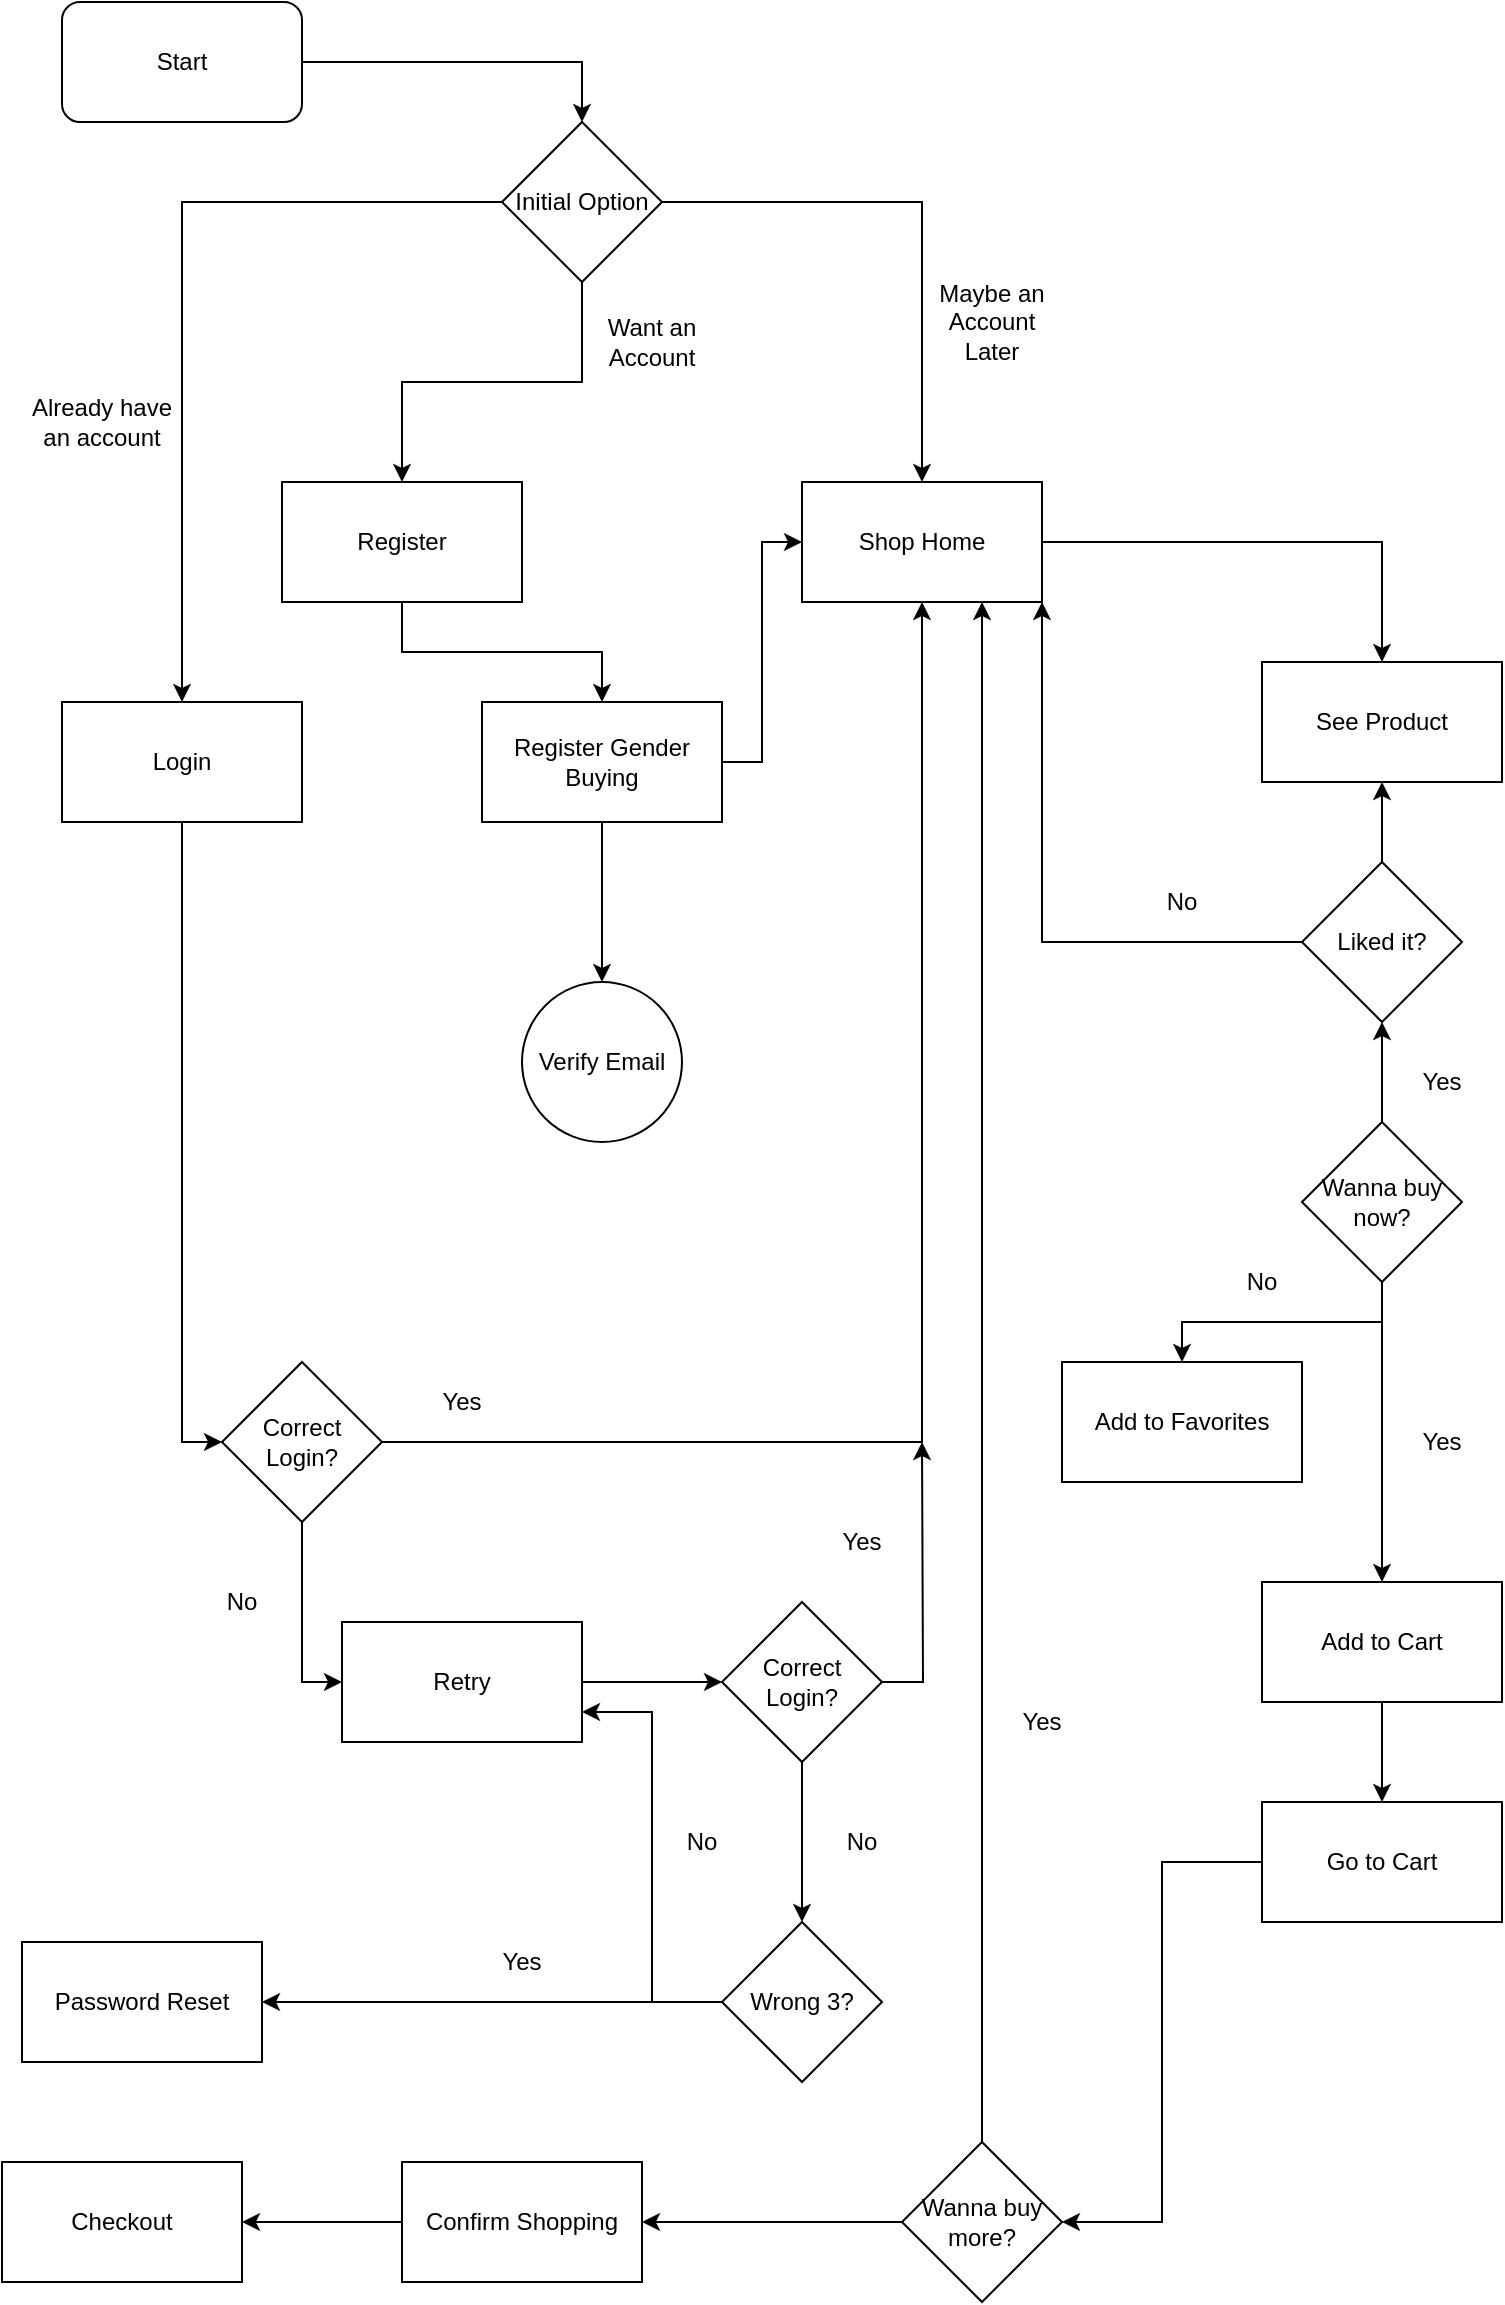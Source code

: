 <mxfile version="13.7.2" type="device"><diagram id="ARR1EahvTP19j3XzaSaw" name="Page-1"><mxGraphModel dx="2480" dy="1286" grid="1" gridSize="10" guides="1" tooltips="1" connect="1" arrows="1" fold="1" page="1" pageScale="1" pageWidth="827" pageHeight="1169" math="0" shadow="0"><root><mxCell id="0"/><mxCell id="1" parent="0"/><mxCell id="SSbevDc94zhLPHONKLnF-32" style="edgeStyle=orthogonalEdgeStyle;rounded=0;orthogonalLoop=1;jettySize=auto;html=1;entryX=0.5;entryY=0;entryDx=0;entryDy=0;" edge="1" parent="1" source="SSbevDc94zhLPHONKLnF-1" target="SSbevDc94zhLPHONKLnF-31"><mxGeometry relative="1" as="geometry"/></mxCell><mxCell id="SSbevDc94zhLPHONKLnF-1" value="Start" style="rounded=1;whiteSpace=wrap;html=1;" vertex="1" parent="1"><mxGeometry x="60" y="110" width="120" height="60" as="geometry"/></mxCell><mxCell id="SSbevDc94zhLPHONKLnF-13" style="edgeStyle=orthogonalEdgeStyle;rounded=0;orthogonalLoop=1;jettySize=auto;html=1;entryX=0;entryY=0.5;entryDx=0;entryDy=0;" edge="1" parent="1" source="SSbevDc94zhLPHONKLnF-2" target="SSbevDc94zhLPHONKLnF-12"><mxGeometry relative="1" as="geometry"/></mxCell><mxCell id="SSbevDc94zhLPHONKLnF-2" value="Login" style="rounded=0;whiteSpace=wrap;html=1;" vertex="1" parent="1"><mxGeometry x="60" y="460" width="120" height="60" as="geometry"/></mxCell><mxCell id="SSbevDc94zhLPHONKLnF-64" style="edgeStyle=orthogonalEdgeStyle;rounded=0;orthogonalLoop=1;jettySize=auto;html=1;entryX=0.5;entryY=0;entryDx=0;entryDy=0;" edge="1" parent="1" source="SSbevDc94zhLPHONKLnF-3" target="SSbevDc94zhLPHONKLnF-63"><mxGeometry relative="1" as="geometry"/></mxCell><mxCell id="SSbevDc94zhLPHONKLnF-3" value="Register" style="rounded=0;whiteSpace=wrap;html=1;" vertex="1" parent="1"><mxGeometry x="170" y="350" width="120" height="60" as="geometry"/></mxCell><mxCell id="SSbevDc94zhLPHONKLnF-54" style="edgeStyle=orthogonalEdgeStyle;rounded=0;orthogonalLoop=1;jettySize=auto;html=1;entryX=1;entryY=0.5;entryDx=0;entryDy=0;" edge="1" parent="1" source="SSbevDc94zhLPHONKLnF-4" target="SSbevDc94zhLPHONKLnF-53"><mxGeometry relative="1" as="geometry"/></mxCell><mxCell id="SSbevDc94zhLPHONKLnF-4" value="Go to Cart" style="rounded=0;whiteSpace=wrap;html=1;" vertex="1" parent="1"><mxGeometry x="660" y="1010" width="120" height="60" as="geometry"/></mxCell><mxCell id="SSbevDc94zhLPHONKLnF-62" style="edgeStyle=orthogonalEdgeStyle;rounded=0;orthogonalLoop=1;jettySize=auto;html=1;entryX=1;entryY=0.5;entryDx=0;entryDy=0;" edge="1" parent="1" source="SSbevDc94zhLPHONKLnF-5" target="SSbevDc94zhLPHONKLnF-6"><mxGeometry relative="1" as="geometry"/></mxCell><mxCell id="SSbevDc94zhLPHONKLnF-5" value="Confirm Shopping" style="rounded=0;whiteSpace=wrap;html=1;" vertex="1" parent="1"><mxGeometry x="230" y="1190" width="120" height="60" as="geometry"/></mxCell><mxCell id="SSbevDc94zhLPHONKLnF-6" value="Checkout" style="rounded=0;whiteSpace=wrap;html=1;" vertex="1" parent="1"><mxGeometry x="30" y="1190" width="120" height="60" as="geometry"/></mxCell><mxCell id="SSbevDc94zhLPHONKLnF-7" value="See Product" style="rounded=0;whiteSpace=wrap;html=1;" vertex="1" parent="1"><mxGeometry x="660" y="440" width="120" height="60" as="geometry"/></mxCell><mxCell id="SSbevDc94zhLPHONKLnF-52" style="edgeStyle=orthogonalEdgeStyle;rounded=0;orthogonalLoop=1;jettySize=auto;html=1;exitX=0.5;exitY=1;exitDx=0;exitDy=0;entryX=0.5;entryY=0;entryDx=0;entryDy=0;" edge="1" parent="1" source="SSbevDc94zhLPHONKLnF-8" target="SSbevDc94zhLPHONKLnF-4"><mxGeometry relative="1" as="geometry"/></mxCell><mxCell id="SSbevDc94zhLPHONKLnF-8" value="Add to Cart" style="rounded=0;whiteSpace=wrap;html=1;" vertex="1" parent="1"><mxGeometry x="660" y="900" width="120" height="60" as="geometry"/></mxCell><mxCell id="SSbevDc94zhLPHONKLnF-26" style="edgeStyle=orthogonalEdgeStyle;rounded=0;orthogonalLoop=1;jettySize=auto;html=1;entryX=0.5;entryY=0;entryDx=0;entryDy=0;" edge="1" parent="1" source="SSbevDc94zhLPHONKLnF-9" target="SSbevDc94zhLPHONKLnF-7"><mxGeometry relative="1" as="geometry"/></mxCell><mxCell id="SSbevDc94zhLPHONKLnF-9" value="Shop Home" style="rounded=0;whiteSpace=wrap;html=1;" vertex="1" parent="1"><mxGeometry x="430" y="350" width="120" height="60" as="geometry"/></mxCell><mxCell id="SSbevDc94zhLPHONKLnF-18" style="edgeStyle=orthogonalEdgeStyle;rounded=0;orthogonalLoop=1;jettySize=auto;html=1;entryX=0;entryY=0.5;entryDx=0;entryDy=0;" edge="1" parent="1" source="SSbevDc94zhLPHONKLnF-12" target="SSbevDc94zhLPHONKLnF-17"><mxGeometry relative="1" as="geometry"/></mxCell><mxCell id="SSbevDc94zhLPHONKLnF-20" style="edgeStyle=orthogonalEdgeStyle;rounded=0;orthogonalLoop=1;jettySize=auto;html=1;entryX=0.5;entryY=1;entryDx=0;entryDy=0;" edge="1" parent="1" source="SSbevDc94zhLPHONKLnF-12" target="SSbevDc94zhLPHONKLnF-9"><mxGeometry relative="1" as="geometry"/></mxCell><mxCell id="SSbevDc94zhLPHONKLnF-12" value="Correct Login?" style="rhombus;whiteSpace=wrap;html=1;" vertex="1" parent="1"><mxGeometry x="140" y="790" width="80" height="80" as="geometry"/></mxCell><mxCell id="SSbevDc94zhLPHONKLnF-70" style="edgeStyle=orthogonalEdgeStyle;rounded=0;orthogonalLoop=1;jettySize=auto;html=1;exitX=1;exitY=0.5;exitDx=0;exitDy=0;entryX=0;entryY=0.5;entryDx=0;entryDy=0;" edge="1" parent="1" source="SSbevDc94zhLPHONKLnF-17" target="SSbevDc94zhLPHONKLnF-69"><mxGeometry relative="1" as="geometry"/></mxCell><mxCell id="SSbevDc94zhLPHONKLnF-17" value="Retry" style="rounded=0;whiteSpace=wrap;html=1;" vertex="1" parent="1"><mxGeometry x="200" y="920" width="120" height="60" as="geometry"/></mxCell><mxCell id="SSbevDc94zhLPHONKLnF-24" style="edgeStyle=orthogonalEdgeStyle;rounded=0;orthogonalLoop=1;jettySize=auto;html=1;entryX=1;entryY=0.5;entryDx=0;entryDy=0;" edge="1" parent="1" source="SSbevDc94zhLPHONKLnF-21" target="SSbevDc94zhLPHONKLnF-23"><mxGeometry relative="1" as="geometry"/></mxCell><mxCell id="SSbevDc94zhLPHONKLnF-75" style="edgeStyle=orthogonalEdgeStyle;rounded=0;orthogonalLoop=1;jettySize=auto;html=1;entryX=1;entryY=0.75;entryDx=0;entryDy=0;" edge="1" parent="1" source="SSbevDc94zhLPHONKLnF-21" target="SSbevDc94zhLPHONKLnF-17"><mxGeometry relative="1" as="geometry"/></mxCell><mxCell id="SSbevDc94zhLPHONKLnF-21" value="Wrong 3?" style="rhombus;whiteSpace=wrap;html=1;" vertex="1" parent="1"><mxGeometry x="390" y="1070" width="80" height="80" as="geometry"/></mxCell><mxCell id="SSbevDc94zhLPHONKLnF-23" value="Password Reset" style="rounded=0;whiteSpace=wrap;html=1;" vertex="1" parent="1"><mxGeometry x="40" y="1080" width="120" height="60" as="geometry"/></mxCell><mxCell id="SSbevDc94zhLPHONKLnF-28" style="edgeStyle=orthogonalEdgeStyle;rounded=0;orthogonalLoop=1;jettySize=auto;html=1;entryX=0.5;entryY=1;entryDx=0;entryDy=0;" edge="1" parent="1" source="SSbevDc94zhLPHONKLnF-27" target="SSbevDc94zhLPHONKLnF-7"><mxGeometry relative="1" as="geometry"/></mxCell><mxCell id="SSbevDc94zhLPHONKLnF-30" style="edgeStyle=orthogonalEdgeStyle;rounded=0;orthogonalLoop=1;jettySize=auto;html=1;entryX=1;entryY=1;entryDx=0;entryDy=0;" edge="1" parent="1" source="SSbevDc94zhLPHONKLnF-27" target="SSbevDc94zhLPHONKLnF-9"><mxGeometry relative="1" as="geometry"/></mxCell><mxCell id="SSbevDc94zhLPHONKLnF-27" value="Liked it?" style="rhombus;whiteSpace=wrap;html=1;" vertex="1" parent="1"><mxGeometry x="680" y="540" width="80" height="80" as="geometry"/></mxCell><mxCell id="SSbevDc94zhLPHONKLnF-33" style="edgeStyle=orthogonalEdgeStyle;rounded=0;orthogonalLoop=1;jettySize=auto;html=1;entryX=0.5;entryY=0;entryDx=0;entryDy=0;" edge="1" parent="1" source="SSbevDc94zhLPHONKLnF-31" target="SSbevDc94zhLPHONKLnF-9"><mxGeometry relative="1" as="geometry"/></mxCell><mxCell id="SSbevDc94zhLPHONKLnF-34" style="edgeStyle=orthogonalEdgeStyle;rounded=0;orthogonalLoop=1;jettySize=auto;html=1;entryX=0.5;entryY=0;entryDx=0;entryDy=0;" edge="1" parent="1" source="SSbevDc94zhLPHONKLnF-31" target="SSbevDc94zhLPHONKLnF-3"><mxGeometry relative="1" as="geometry"/></mxCell><mxCell id="SSbevDc94zhLPHONKLnF-35" style="edgeStyle=orthogonalEdgeStyle;rounded=0;orthogonalLoop=1;jettySize=auto;html=1;entryX=0.5;entryY=0;entryDx=0;entryDy=0;" edge="1" parent="1" source="SSbevDc94zhLPHONKLnF-31" target="SSbevDc94zhLPHONKLnF-2"><mxGeometry relative="1" as="geometry"/></mxCell><mxCell id="SSbevDc94zhLPHONKLnF-31" value="Initial Option" style="rhombus;whiteSpace=wrap;html=1;" vertex="1" parent="1"><mxGeometry x="280" y="170" width="80" height="80" as="geometry"/></mxCell><mxCell id="SSbevDc94zhLPHONKLnF-36" value="Want an Account" style="text;html=1;strokeColor=none;fillColor=none;align=center;verticalAlign=middle;whiteSpace=wrap;rounded=0;" vertex="1" parent="1"><mxGeometry x="310" y="270" width="90" height="20" as="geometry"/></mxCell><mxCell id="SSbevDc94zhLPHONKLnF-37" value="Maybe an Account Later" style="text;html=1;strokeColor=none;fillColor=none;align=center;verticalAlign=middle;whiteSpace=wrap;rounded=0;" vertex="1" parent="1"><mxGeometry x="490" y="260" width="70" height="20" as="geometry"/></mxCell><mxCell id="SSbevDc94zhLPHONKLnF-38" value="Already have an account" style="text;html=1;strokeColor=none;fillColor=none;align=center;verticalAlign=middle;whiteSpace=wrap;rounded=0;" vertex="1" parent="1"><mxGeometry x="40" y="310" width="80" height="20" as="geometry"/></mxCell><mxCell id="SSbevDc94zhLPHONKLnF-39" value="Yes" style="text;html=1;strokeColor=none;fillColor=none;align=center;verticalAlign=middle;whiteSpace=wrap;rounded=0;" vertex="1" parent="1"><mxGeometry x="270" y="1080" width="40" height="20" as="geometry"/></mxCell><mxCell id="SSbevDc94zhLPHONKLnF-40" value="No" style="text;html=1;strokeColor=none;fillColor=none;align=center;verticalAlign=middle;whiteSpace=wrap;rounded=0;" vertex="1" parent="1"><mxGeometry x="130" y="900" width="40" height="20" as="geometry"/></mxCell><mxCell id="SSbevDc94zhLPHONKLnF-41" value="Yes" style="text;html=1;strokeColor=none;fillColor=none;align=center;verticalAlign=middle;whiteSpace=wrap;rounded=0;" vertex="1" parent="1"><mxGeometry x="240" y="800" width="40" height="20" as="geometry"/></mxCell><mxCell id="SSbevDc94zhLPHONKLnF-42" value="Yes" style="text;html=1;strokeColor=none;fillColor=none;align=center;verticalAlign=middle;whiteSpace=wrap;rounded=0;" vertex="1" parent="1"><mxGeometry x="730" y="640" width="40" height="20" as="geometry"/></mxCell><mxCell id="SSbevDc94zhLPHONKLnF-43" value="No" style="text;html=1;strokeColor=none;fillColor=none;align=center;verticalAlign=middle;whiteSpace=wrap;rounded=0;" vertex="1" parent="1"><mxGeometry x="600" y="550" width="40" height="20" as="geometry"/></mxCell><mxCell id="SSbevDc94zhLPHONKLnF-44" value="Add to Favorites" style="rounded=0;whiteSpace=wrap;html=1;" vertex="1" parent="1"><mxGeometry x="560" y="790" width="120" height="60" as="geometry"/></mxCell><mxCell id="SSbevDc94zhLPHONKLnF-47" style="edgeStyle=orthogonalEdgeStyle;rounded=0;orthogonalLoop=1;jettySize=auto;html=1;entryX=0.5;entryY=1;entryDx=0;entryDy=0;" edge="1" parent="1" source="SSbevDc94zhLPHONKLnF-46" target="SSbevDc94zhLPHONKLnF-27"><mxGeometry relative="1" as="geometry"/></mxCell><mxCell id="SSbevDc94zhLPHONKLnF-48" style="edgeStyle=orthogonalEdgeStyle;rounded=0;orthogonalLoop=1;jettySize=auto;html=1;entryX=0.5;entryY=0;entryDx=0;entryDy=0;" edge="1" parent="1" source="SSbevDc94zhLPHONKLnF-46" target="SSbevDc94zhLPHONKLnF-44"><mxGeometry relative="1" as="geometry"/></mxCell><mxCell id="SSbevDc94zhLPHONKLnF-50" style="edgeStyle=orthogonalEdgeStyle;rounded=0;orthogonalLoop=1;jettySize=auto;html=1;exitX=0.5;exitY=1;exitDx=0;exitDy=0;entryX=0.5;entryY=0;entryDx=0;entryDy=0;" edge="1" parent="1" source="SSbevDc94zhLPHONKLnF-46" target="SSbevDc94zhLPHONKLnF-8"><mxGeometry relative="1" as="geometry"/></mxCell><mxCell id="SSbevDc94zhLPHONKLnF-46" value="Wanna buy now?" style="rhombus;whiteSpace=wrap;html=1;" vertex="1" parent="1"><mxGeometry x="680" y="670" width="80" height="80" as="geometry"/></mxCell><mxCell id="SSbevDc94zhLPHONKLnF-49" value="No" style="text;html=1;strokeColor=none;fillColor=none;align=center;verticalAlign=middle;whiteSpace=wrap;rounded=0;" vertex="1" parent="1"><mxGeometry x="640" y="740" width="40" height="20" as="geometry"/></mxCell><mxCell id="SSbevDc94zhLPHONKLnF-51" value="Yes" style="text;html=1;strokeColor=none;fillColor=none;align=center;verticalAlign=middle;whiteSpace=wrap;rounded=0;" vertex="1" parent="1"><mxGeometry x="730" y="820" width="40" height="20" as="geometry"/></mxCell><mxCell id="SSbevDc94zhLPHONKLnF-56" style="edgeStyle=orthogonalEdgeStyle;rounded=0;orthogonalLoop=1;jettySize=auto;html=1;entryX=0.75;entryY=1;entryDx=0;entryDy=0;" edge="1" parent="1" source="SSbevDc94zhLPHONKLnF-53" target="SSbevDc94zhLPHONKLnF-9"><mxGeometry relative="1" as="geometry"/></mxCell><mxCell id="SSbevDc94zhLPHONKLnF-61" style="edgeStyle=orthogonalEdgeStyle;rounded=0;orthogonalLoop=1;jettySize=auto;html=1;entryX=1;entryY=0.5;entryDx=0;entryDy=0;" edge="1" parent="1" source="SSbevDc94zhLPHONKLnF-53" target="SSbevDc94zhLPHONKLnF-5"><mxGeometry relative="1" as="geometry"/></mxCell><mxCell id="SSbevDc94zhLPHONKLnF-53" value="Wanna buy more?" style="rhombus;whiteSpace=wrap;html=1;" vertex="1" parent="1"><mxGeometry x="480" y="1180" width="80" height="80" as="geometry"/></mxCell><mxCell id="SSbevDc94zhLPHONKLnF-57" value="Yes" style="text;html=1;strokeColor=none;fillColor=none;align=center;verticalAlign=middle;whiteSpace=wrap;rounded=0;" vertex="1" parent="1"><mxGeometry x="530" y="960" width="40" height="20" as="geometry"/></mxCell><mxCell id="SSbevDc94zhLPHONKLnF-59" value="No" style="text;html=1;strokeColor=none;fillColor=none;align=center;verticalAlign=middle;whiteSpace=wrap;rounded=0;" vertex="1" parent="1"><mxGeometry x="440" y="1020" width="40" height="20" as="geometry"/></mxCell><mxCell id="SSbevDc94zhLPHONKLnF-67" style="edgeStyle=orthogonalEdgeStyle;rounded=0;orthogonalLoop=1;jettySize=auto;html=1;entryX=0.5;entryY=0;entryDx=0;entryDy=0;" edge="1" parent="1" source="SSbevDc94zhLPHONKLnF-63" target="SSbevDc94zhLPHONKLnF-66"><mxGeometry relative="1" as="geometry"/></mxCell><mxCell id="SSbevDc94zhLPHONKLnF-68" style="edgeStyle=orthogonalEdgeStyle;rounded=0;orthogonalLoop=1;jettySize=auto;html=1;entryX=0;entryY=0.5;entryDx=0;entryDy=0;" edge="1" parent="1" source="SSbevDc94zhLPHONKLnF-63" target="SSbevDc94zhLPHONKLnF-9"><mxGeometry relative="1" as="geometry"/></mxCell><mxCell id="SSbevDc94zhLPHONKLnF-63" value="Register Gender Buying" style="rounded=0;whiteSpace=wrap;html=1;" vertex="1" parent="1"><mxGeometry x="270" y="460" width="120" height="60" as="geometry"/></mxCell><mxCell id="SSbevDc94zhLPHONKLnF-66" value="Verify Email" style="ellipse;whiteSpace=wrap;html=1;aspect=fixed;" vertex="1" parent="1"><mxGeometry x="290" y="600" width="80" height="80" as="geometry"/></mxCell><mxCell id="SSbevDc94zhLPHONKLnF-71" style="edgeStyle=orthogonalEdgeStyle;rounded=0;orthogonalLoop=1;jettySize=auto;html=1;entryX=0.5;entryY=0;entryDx=0;entryDy=0;" edge="1" parent="1" source="SSbevDc94zhLPHONKLnF-69" target="SSbevDc94zhLPHONKLnF-21"><mxGeometry relative="1" as="geometry"/></mxCell><mxCell id="SSbevDc94zhLPHONKLnF-72" style="edgeStyle=orthogonalEdgeStyle;rounded=0;orthogonalLoop=1;jettySize=auto;html=1;" edge="1" parent="1" source="SSbevDc94zhLPHONKLnF-69"><mxGeometry relative="1" as="geometry"><mxPoint x="490" y="830" as="targetPoint"/></mxGeometry></mxCell><mxCell id="SSbevDc94zhLPHONKLnF-69" value="Correct Login?" style="rhombus;whiteSpace=wrap;html=1;" vertex="1" parent="1"><mxGeometry x="390" y="910" width="80" height="80" as="geometry"/></mxCell><mxCell id="SSbevDc94zhLPHONKLnF-73" value="Yes" style="text;html=1;strokeColor=none;fillColor=none;align=center;verticalAlign=middle;whiteSpace=wrap;rounded=0;" vertex="1" parent="1"><mxGeometry x="440" y="870" width="40" height="20" as="geometry"/></mxCell><mxCell id="SSbevDc94zhLPHONKLnF-76" value="No" style="text;html=1;strokeColor=none;fillColor=none;align=center;verticalAlign=middle;whiteSpace=wrap;rounded=0;" vertex="1" parent="1"><mxGeometry x="360" y="1020" width="40" height="20" as="geometry"/></mxCell></root></mxGraphModel></diagram></mxfile>